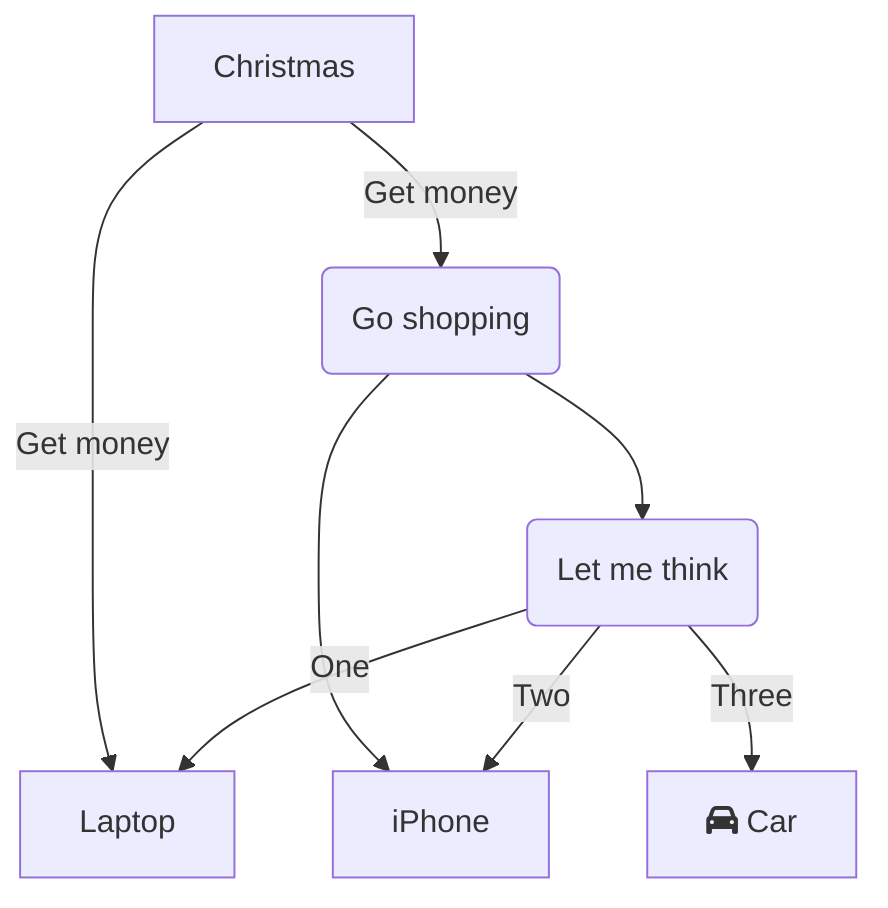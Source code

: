 graph TD
A[Christmas] -->|Get money| B(Go shopping)
B --> C(Let me think)
C -->|One| D[Laptop]
C -->|Two| E[iPhone]
C -->|Three| F[fa:fa-car Car]
A[Christmas] -->|Get money| D[Laptop]
B --> E